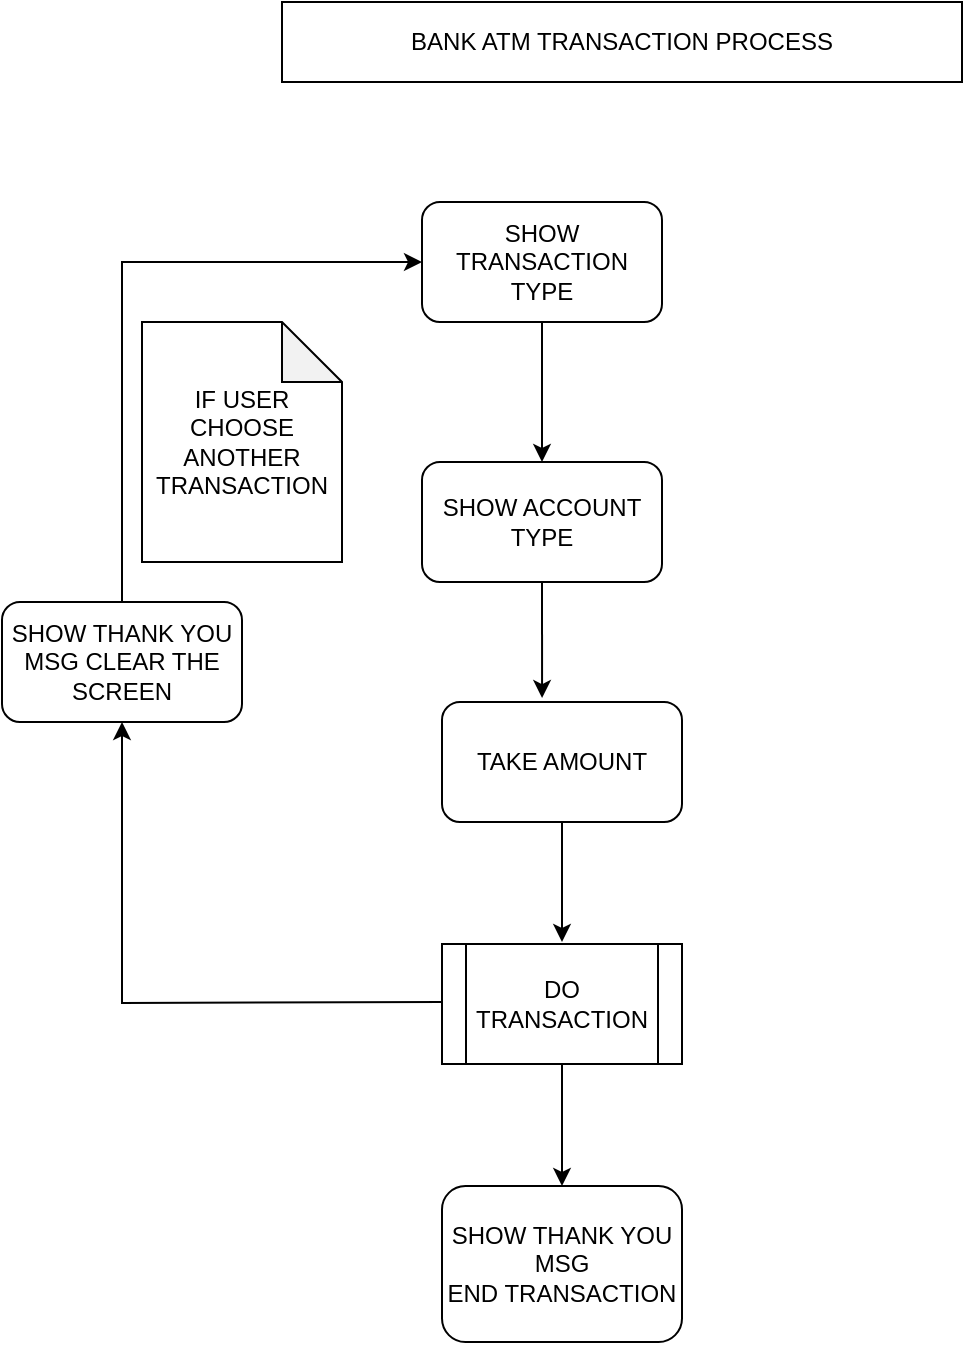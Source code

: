 <mxfile version="10.8.3" type="github"><diagram id="cPc5MzfSpMDhBW5IuUb_" name="Page-1"><mxGraphModel dx="754" dy="435" grid="1" gridSize="10" guides="1" tooltips="1" connect="1" arrows="1" fold="1" page="1" pageScale="1" pageWidth="827" pageHeight="1169" math="0" shadow="0"><root><mxCell id="0"/><mxCell id="1" parent="0"/><mxCell id="Nn9nmsMWfjGGK-q5L9jr-11" value="" style="edgeStyle=orthogonalEdgeStyle;rounded=0;orthogonalLoop=1;jettySize=auto;html=1;" edge="1" parent="1" source="Nn9nmsMWfjGGK-q5L9jr-3" target="Nn9nmsMWfjGGK-q5L9jr-4"><mxGeometry relative="1" as="geometry"/></mxCell><mxCell id="Nn9nmsMWfjGGK-q5L9jr-3" value="SHOW TRANSACTION TYPE" style="rounded=1;whiteSpace=wrap;html=1;" vertex="1" parent="1"><mxGeometry x="310" y="120" width="120" height="60" as="geometry"/></mxCell><mxCell id="Nn9nmsMWfjGGK-q5L9jr-15" style="edgeStyle=orthogonalEdgeStyle;rounded=0;orthogonalLoop=1;jettySize=auto;html=1;exitX=0.5;exitY=1;exitDx=0;exitDy=0;entryX=0.417;entryY=-0.033;entryDx=0;entryDy=0;entryPerimeter=0;" edge="1" parent="1" source="Nn9nmsMWfjGGK-q5L9jr-4" target="Nn9nmsMWfjGGK-q5L9jr-5"><mxGeometry relative="1" as="geometry"/></mxCell><mxCell id="Nn9nmsMWfjGGK-q5L9jr-4" value="SHOW ACCOUNT TYPE" style="rounded=1;whiteSpace=wrap;html=1;" vertex="1" parent="1"><mxGeometry x="310" y="250" width="120" height="60" as="geometry"/></mxCell><mxCell id="Nn9nmsMWfjGGK-q5L9jr-8" style="edgeStyle=orthogonalEdgeStyle;rounded=0;orthogonalLoop=1;jettySize=auto;html=1;entryX=0.5;entryY=0;entryDx=0;entryDy=0;" edge="1" parent="1" source="Nn9nmsMWfjGGK-q5L9jr-5"><mxGeometry relative="1" as="geometry"><mxPoint x="380" y="490" as="targetPoint"/><Array as="points"><mxPoint x="380" y="490"/><mxPoint x="380" y="490"/></Array></mxGeometry></mxCell><mxCell id="Nn9nmsMWfjGGK-q5L9jr-5" value="TAKE AMOUNT" style="rounded=1;whiteSpace=wrap;html=1;" vertex="1" parent="1"><mxGeometry x="320" y="370" width="120" height="60" as="geometry"/></mxCell><mxCell id="Nn9nmsMWfjGGK-q5L9jr-9" style="edgeStyle=orthogonalEdgeStyle;rounded=0;orthogonalLoop=1;jettySize=auto;html=1;entryX=0.5;entryY=1;entryDx=0;entryDy=0;" edge="1" parent="1" target="Nn9nmsMWfjGGK-q5L9jr-7"><mxGeometry relative="1" as="geometry"><mxPoint x="320" y="520" as="sourcePoint"/></mxGeometry></mxCell><mxCell id="Nn9nmsMWfjGGK-q5L9jr-10" style="edgeStyle=orthogonalEdgeStyle;rounded=0;orthogonalLoop=1;jettySize=auto;html=1;entryX=0;entryY=0.5;entryDx=0;entryDy=0;" edge="1" parent="1" source="Nn9nmsMWfjGGK-q5L9jr-7" target="Nn9nmsMWfjGGK-q5L9jr-3"><mxGeometry relative="1" as="geometry"><mxPoint x="220" y="160" as="targetPoint"/><Array as="points"><mxPoint x="160" y="150"/></Array></mxGeometry></mxCell><mxCell id="Nn9nmsMWfjGGK-q5L9jr-7" value="SHOW THANK YOU MSG CLEAR THE SCREEN" style="rounded=1;whiteSpace=wrap;html=1;" vertex="1" parent="1"><mxGeometry x="100" y="320" width="120" height="60" as="geometry"/></mxCell><mxCell id="Nn9nmsMWfjGGK-q5L9jr-13" value="BANK ATM TRANSACTION PROCESS" style="rounded=0;whiteSpace=wrap;html=1;" vertex="1" parent="1"><mxGeometry x="240" y="20" width="340" height="40" as="geometry"/></mxCell><mxCell id="Nn9nmsMWfjGGK-q5L9jr-21" style="edgeStyle=orthogonalEdgeStyle;rounded=0;orthogonalLoop=1;jettySize=auto;html=1;entryX=0.5;entryY=0;entryDx=0;entryDy=0;" edge="1" parent="1" source="Nn9nmsMWfjGGK-q5L9jr-16" target="Nn9nmsMWfjGGK-q5L9jr-19"><mxGeometry relative="1" as="geometry"/></mxCell><mxCell id="Nn9nmsMWfjGGK-q5L9jr-16" value="DO TRANSACTION" style="shape=process;whiteSpace=wrap;html=1;backgroundOutline=1;" vertex="1" parent="1"><mxGeometry x="320" y="491" width="120" height="60" as="geometry"/></mxCell><mxCell id="Nn9nmsMWfjGGK-q5L9jr-18" value="IF USER CHOOSE ANOTHER TRANSACTION" style="shape=note;whiteSpace=wrap;html=1;backgroundOutline=1;darkOpacity=0.05;" vertex="1" parent="1"><mxGeometry x="170" y="180" width="100" height="120" as="geometry"/></mxCell><mxCell id="Nn9nmsMWfjGGK-q5L9jr-19" value="SHOW THANK YOU MSG &lt;br&gt;END TRANSACTION" style="rounded=1;whiteSpace=wrap;html=1;" vertex="1" parent="1"><mxGeometry x="320" y="612" width="120" height="78" as="geometry"/></mxCell></root></mxGraphModel></diagram></mxfile>